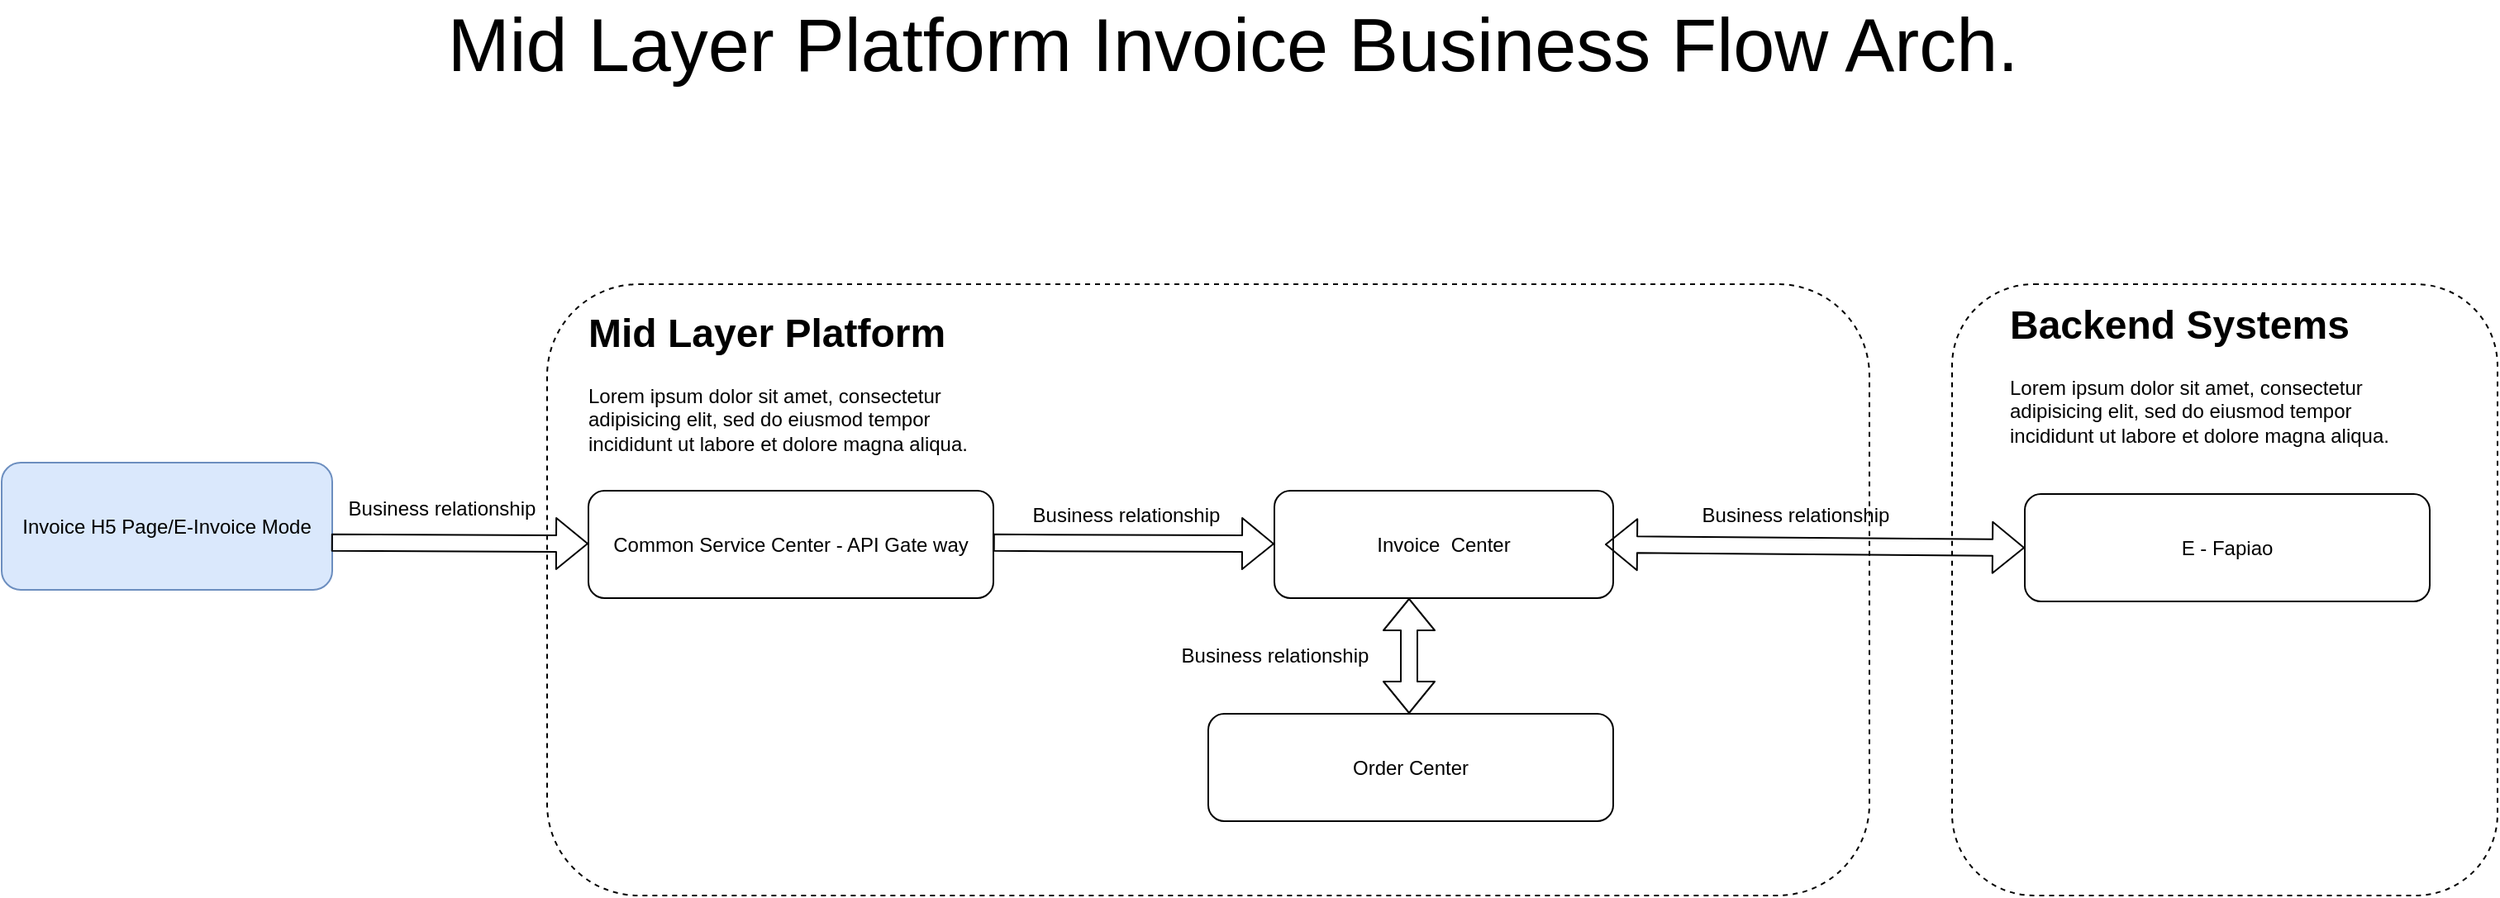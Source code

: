 <mxfile type="github" version="12.1.5" pages="1">
  <diagram id="tsJ4FVzS7xN1H9VnqtXZ" name="Page-1">
    <mxGraphModel grid="1" dx="1488" dy="818" gridSize="10" guides="1" tooltips="1" connect="1" arrows="1" fold="1" page="1" pageScale="1" pageWidth="827" pageHeight="1169" math="0" shadow="0">
      <root>
        <mxCell id="0"/>
        <mxCell id="1" parent="0"/>
        <mxCell id="SW_OqwKcot6XCAKr860w-1" value="Invoice H5 Page/E-Invoice Mode" parent="1" vertex="1" style="rounded=1;whiteSpace=wrap;html=1;fillColor=#dae8fc;strokeColor=#6c8ebf;">
          <mxGeometry as="geometry" height="77" width="200" y="368" x="60"/>
        </mxCell>
        <mxCell id="SW_OqwKcot6XCAKr860w-6" value="" parent="1" vertex="1" style="rounded=1;whiteSpace=wrap;html=1;dashed=1;">
          <mxGeometry as="geometry" height="370" width="800" y="260" x="390"/>
        </mxCell>
        <mxCell id="SW_OqwKcot6XCAKr860w-7" value="&lt;h1&gt;Mid Layer Platform&lt;/h1&gt;&lt;p&gt;Lorem ipsum dolor sit amet, consectetur adipisicing elit, sed do eiusmod tempor incididunt ut labore et dolore magna aliqua.&lt;/p&gt;" parent="1" vertex="1" style="text;html=1;strokeColor=none;fillColor=none;spacing=5;spacingTop=-20;whiteSpace=wrap;overflow=hidden;rounded=0;dashed=1;">
          <mxGeometry as="geometry" height="120" width="250" y="270" x="410"/>
        </mxCell>
        <mxCell id="SW_OqwKcot6XCAKr860w-9" value="Common Service Center - API Gate way" parent="1" vertex="1" style="rounded=1;whiteSpace=wrap;html=1;">
          <mxGeometry as="geometry" height="65" width="245" y="385" x="415"/>
        </mxCell>
        <mxCell id="SW_OqwKcot6XCAKr860w-11" value="Invoice&amp;nbsp; Center " parent="1" vertex="1" style="rounded=1;whiteSpace=wrap;html=1;">
          <mxGeometry as="geometry" height="65" width="205" y="385" x="830"/>
        </mxCell>
        <mxCell id="SW_OqwKcot6XCAKr860w-14" value="Order Center " parent="1" vertex="1" style="rounded=1;whiteSpace=wrap;html=1;">
          <mxGeometry as="geometry" height="65" width="245" y="520" x="790"/>
        </mxCell>
        <mxCell id="SW_OqwKcot6XCAKr860w-15" value="" parent="1" vertex="1" style="rounded=1;whiteSpace=wrap;html=1;dashed=1;">
          <mxGeometry as="geometry" height="370" width="330" y="260" x="1240"/>
        </mxCell>
        <mxCell id="SW_OqwKcot6XCAKr860w-16" value="&lt;h1&gt;Backend Systems&lt;/h1&gt;&lt;p&gt;Lorem ipsum dolor sit amet, consectetur adipisicing elit, sed do eiusmod tempor incididunt ut labore et dolore magna aliqua.&lt;/p&gt;" parent="1" vertex="1" style="text;html=1;strokeColor=none;fillColor=none;spacing=5;spacingTop=-20;whiteSpace=wrap;overflow=hidden;rounded=0;dashed=1;">
          <mxGeometry as="geometry" height="120" width="250" y="265" x="1270"/>
        </mxCell>
        <mxCell id="SW_OqwKcot6XCAKr860w-19" value="E - Fapiao" parent="1" vertex="1" style="rounded=1;whiteSpace=wrap;html=1;">
          <mxGeometry as="geometry" height="65" width="245" y="387" x="1284"/>
        </mxCell>
        <mxCell id="SW_OqwKcot6XCAKr860w-20" value="Mid Layer Platform Invoice Business Flow Arch." parent="1" vertex="1" style="text;html=1;strokeColor=none;fillColor=none;align=center;verticalAlign=middle;whiteSpace=wrap;rounded=0;fontSize=45;">
          <mxGeometry as="geometry" height="50" width="1070" y="90" x="270"/>
        </mxCell>
        <mxCell id="SW_OqwKcot6XCAKr860w-21" value="" parent="1" style="shape=flexArrow;endArrow=classic;html=1;fontSize=45;exitX=0.997;exitY=0.629;exitDx=0;exitDy=0;exitPerimeter=0;" target="SW_OqwKcot6XCAKr860w-9" source="SW_OqwKcot6XCAKr860w-1" edge="1">
          <mxGeometry as="geometry" height="50" width="50" relative="1">
            <mxPoint as="sourcePoint" y="414" x="260"/>
            <mxPoint as="targetPoint" y="414" x="340"/>
          </mxGeometry>
        </mxCell>
        <mxCell id="SW_OqwKcot6XCAKr860w-25" value="" parent="1" style="shape=flexArrow;endArrow=classic;html=1;fontSize=45;exitX=0.997;exitY=0.629;exitDx=0;exitDy=0;exitPerimeter=0;" target="SW_OqwKcot6XCAKr860w-11" edge="1">
          <mxGeometry as="geometry" height="50" width="50" relative="1">
            <mxPoint as="sourcePoint" y="416.433" x="659.9"/>
            <mxPoint as="targetPoint" y="417" x="790"/>
          </mxGeometry>
        </mxCell>
        <mxCell id="SW_OqwKcot6XCAKr860w-26" value="" parent="1" style="shape=flexArrow;endArrow=classic;startArrow=classic;html=1;fontSize=45;" edge="1">
          <mxGeometry as="geometry" height="50" width="50" relative="1">
            <mxPoint as="sourcePoint" y="520" x="911.5"/>
            <mxPoint as="targetPoint" y="450" x="911.5"/>
          </mxGeometry>
        </mxCell>
        <mxCell id="SW_OqwKcot6XCAKr860w-28" value="" parent="1" style="shape=flexArrow;endArrow=classic;startArrow=classic;html=1;fontSize=45;entryX=0;entryY=0.5;entryDx=0;entryDy=0;" target="SW_OqwKcot6XCAKr860w-19" edge="1">
          <mxGeometry as="geometry" height="50" width="50" relative="1">
            <mxPoint as="sourcePoint" y="417.5" x="1030"/>
            <mxPoint as="targetPoint" y="617.5" x="1428.5"/>
          </mxGeometry>
        </mxCell>
        <mxCell id="SW_OqwKcot6XCAKr860w-33" value="Business relationship" parent="1" vertex="1" style="text;strokeColor=none;fillColor=none;html=1;fontSize=12;fontStyle=0;verticalAlign=middle;align=center;">
          <mxGeometry as="geometry" height="30" width="130" y="385" x="1080"/>
        </mxCell>
        <mxCell id="SW_OqwKcot6XCAKr860w-34" value="Business relationship" parent="1" vertex="1" style="text;strokeColor=none;fillColor=none;html=1;fontSize=12;fontStyle=0;verticalAlign=middle;align=center;">
          <mxGeometry as="geometry" height="30" width="130" y="381" x="261"/>
        </mxCell>
        <mxCell id="SW_OqwKcot6XCAKr860w-36" value="Business relationship" parent="1" vertex="1" style="text;strokeColor=none;fillColor=none;html=1;fontSize=12;fontStyle=0;verticalAlign=middle;align=center;">
          <mxGeometry as="geometry" height="30" width="130" y="385" x="675"/>
        </mxCell>
        <mxCell id="SW_OqwKcot6XCAKr860w-37" value="Business relationship" parent="1" vertex="1" style="text;strokeColor=none;fillColor=none;html=1;fontSize=12;fontStyle=0;verticalAlign=middle;align=center;">
          <mxGeometry as="geometry" height="30" width="130" y="470" x="765"/>
        </mxCell>
      </root>
    </mxGraphModel>
  </diagram>
</mxfile>
